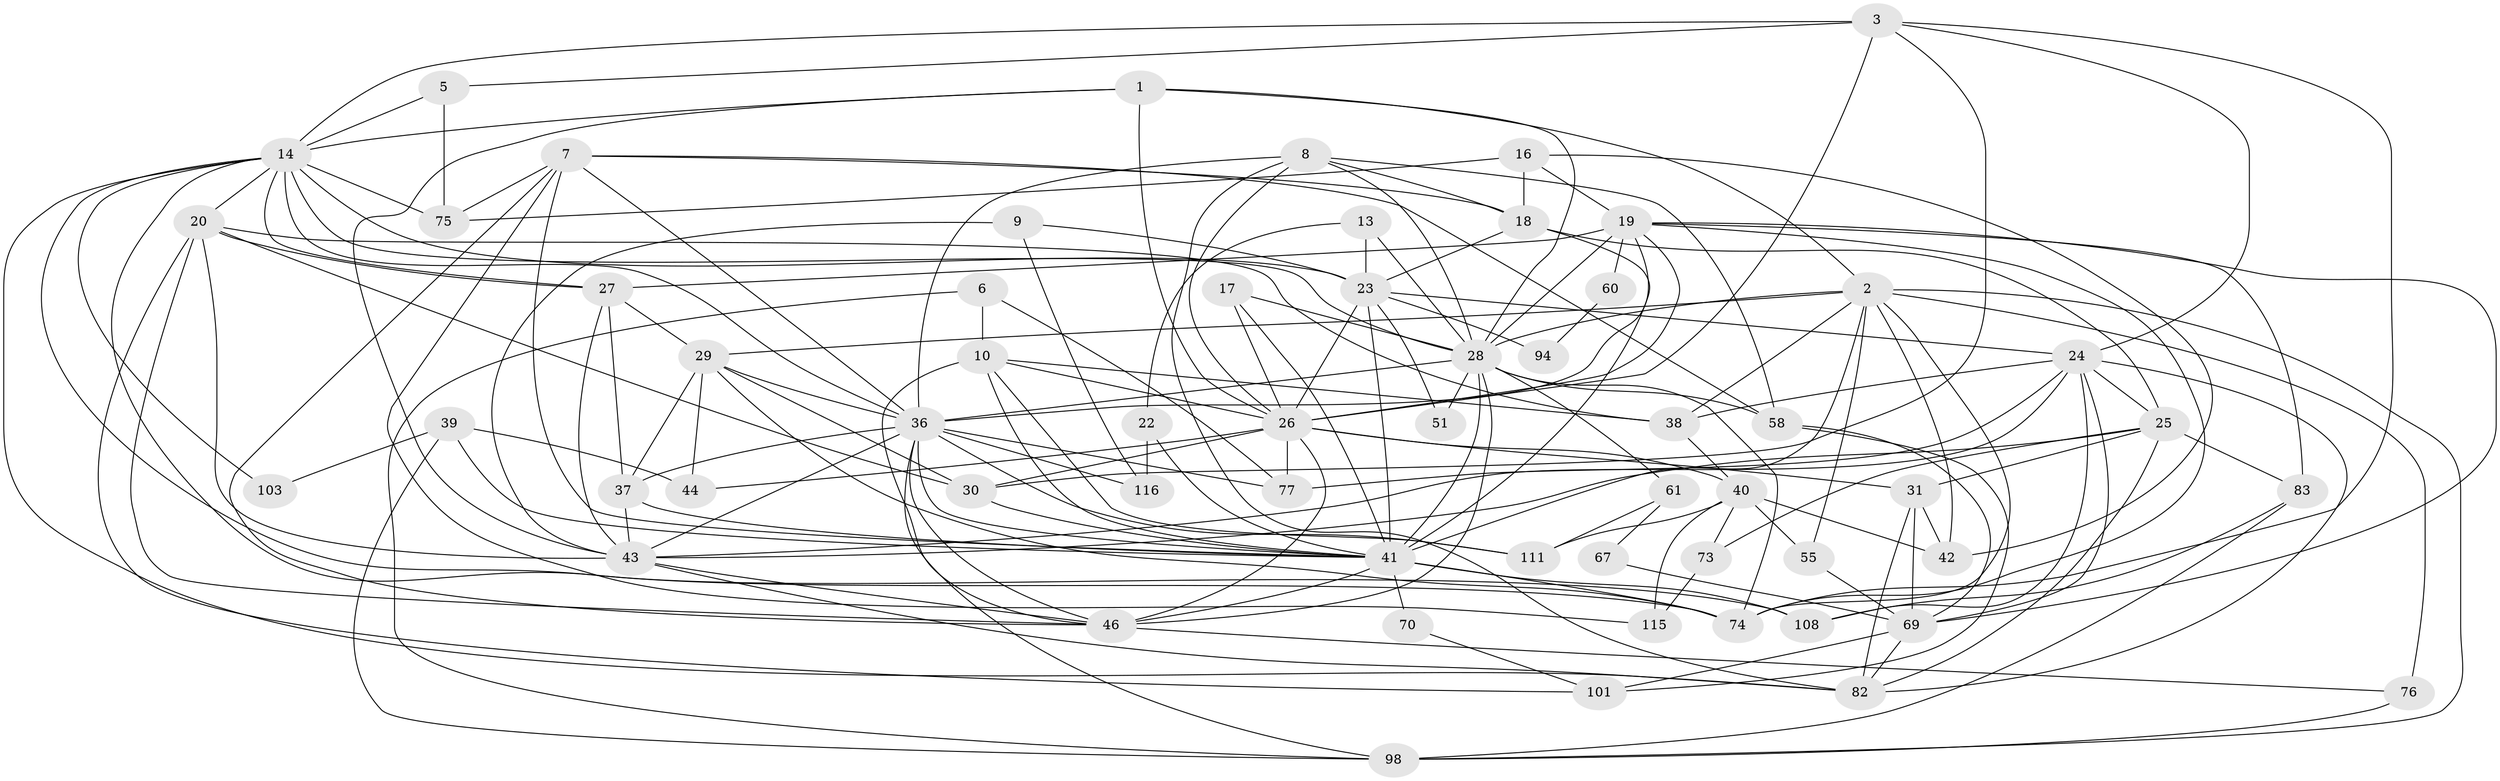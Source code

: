 // original degree distribution, {4: 0.3305084745762712, 2: 0.07627118644067797, 3: 0.3220338983050847, 7: 0.05084745762711865, 6: 0.07627118644067797, 5: 0.13559322033898305, 8: 0.00847457627118644}
// Generated by graph-tools (version 1.1) at 2025/15/03/09/25 04:15:02]
// undirected, 59 vertices, 168 edges
graph export_dot {
graph [start="1"]
  node [color=gray90,style=filled];
  1 [super="+4"];
  2 [super="+21+12"];
  3 [super="+11"];
  5;
  6;
  7 [super="+110"];
  8 [super="+15+68"];
  9;
  10 [super="+33"];
  13;
  14 [super="+87"];
  16;
  17;
  18;
  19 [super="+97+66"];
  20;
  22;
  23 [super="+89+117+32"];
  24 [super="+86+91+35"];
  25 [super="+85+47"];
  26 [super="+71+62+79"];
  27 [super="+34"];
  28 [super="+48"];
  29 [super="+50"];
  30 [super="+88"];
  31;
  36 [super="+84+90+53"];
  37 [super="+49"];
  38;
  39;
  40 [super="+109"];
  41 [super="+65+100+114+45"];
  42;
  43 [super="+57"];
  44;
  46 [super="+54+56"];
  51;
  55;
  58 [super="+59"];
  60;
  61;
  67;
  69 [super="+95"];
  70;
  73;
  74 [super="+96"];
  75 [super="+106"];
  76;
  77;
  82 [super="+102"];
  83 [super="+112"];
  94;
  98;
  101 [super="+105"];
  103;
  108;
  111;
  115;
  116;
  1 -- 2;
  1 -- 26;
  1 -- 28;
  1 -- 14;
  1 -- 43;
  2 -- 55;
  2 -- 98;
  2 -- 38;
  2 -- 42;
  2 -- 74;
  2 -- 76;
  2 -- 29;
  2 -- 41;
  2 -- 28;
  3 -- 74;
  3 -- 5;
  3 -- 30;
  3 -- 24;
  3 -- 26;
  3 -- 14;
  5 -- 75;
  5 -- 14;
  6 -- 98;
  6 -- 77;
  6 -- 10;
  7 -- 46;
  7 -- 115;
  7 -- 18;
  7 -- 36;
  7 -- 58;
  7 -- 75;
  7 -- 41;
  8 -- 18;
  8 -- 26;
  8 -- 58;
  8 -- 28;
  8 -- 82;
  8 -- 36;
  9 -- 116;
  9 -- 23;
  9 -- 43;
  10 -- 111;
  10 -- 41;
  10 -- 26;
  10 -- 38;
  10 -- 46;
  13 -- 22;
  13 -- 23;
  13 -- 28;
  14 -- 108;
  14 -- 36;
  14 -- 103;
  14 -- 74;
  14 -- 75;
  14 -- 82;
  14 -- 20;
  14 -- 23;
  14 -- 27;
  14 -- 28;
  16 -- 18;
  16 -- 42;
  16 -- 75;
  16 -- 19;
  17 -- 26;
  17 -- 41;
  17 -- 28;
  18 -- 25;
  18 -- 23;
  18 -- 41;
  19 -- 27 [weight=2];
  19 -- 60 [weight=2];
  19 -- 69;
  19 -- 36;
  19 -- 83;
  19 -- 26;
  19 -- 74;
  19 -- 28;
  20 -- 38;
  20 -- 43;
  20 -- 101;
  20 -- 46;
  20 -- 30;
  20 -- 27;
  22 -- 116;
  22 -- 41;
  23 -- 24;
  23 -- 51 [weight=2];
  23 -- 94;
  23 -- 26;
  23 -- 41;
  24 -- 43;
  24 -- 77;
  24 -- 25;
  24 -- 69;
  24 -- 82;
  24 -- 108;
  24 -- 38;
  25 -- 31;
  25 -- 83 [weight=2];
  25 -- 73;
  25 -- 82;
  25 -- 43;
  26 -- 40;
  26 -- 77;
  26 -- 46 [weight=2];
  26 -- 44;
  26 -- 31;
  26 -- 30;
  27 -- 37;
  27 -- 29;
  27 -- 43;
  28 -- 36;
  28 -- 74;
  28 -- 46;
  28 -- 51;
  28 -- 58 [weight=2];
  28 -- 61;
  28 -- 41;
  29 -- 44;
  29 -- 30;
  29 -- 36;
  29 -- 37;
  29 -- 74;
  30 -- 41;
  31 -- 82;
  31 -- 42;
  31 -- 69;
  36 -- 98;
  36 -- 111;
  36 -- 116 [weight=2];
  36 -- 77;
  36 -- 41;
  36 -- 46;
  36 -- 37;
  36 -- 43;
  37 -- 41;
  37 -- 43;
  38 -- 40;
  39 -- 98;
  39 -- 44;
  39 -- 103;
  39 -- 41;
  40 -- 55;
  40 -- 73;
  40 -- 42;
  40 -- 115;
  40 -- 111;
  41 -- 108;
  41 -- 70;
  41 -- 74;
  41 -- 46;
  43 -- 46;
  43 -- 82;
  46 -- 76;
  55 -- 69;
  58 -- 101;
  58 -- 69;
  60 -- 94;
  61 -- 111;
  61 -- 67;
  67 -- 69;
  69 -- 82;
  69 -- 101;
  70 -- 101;
  73 -- 115;
  76 -- 98;
  83 -- 98;
  83 -- 108;
}
